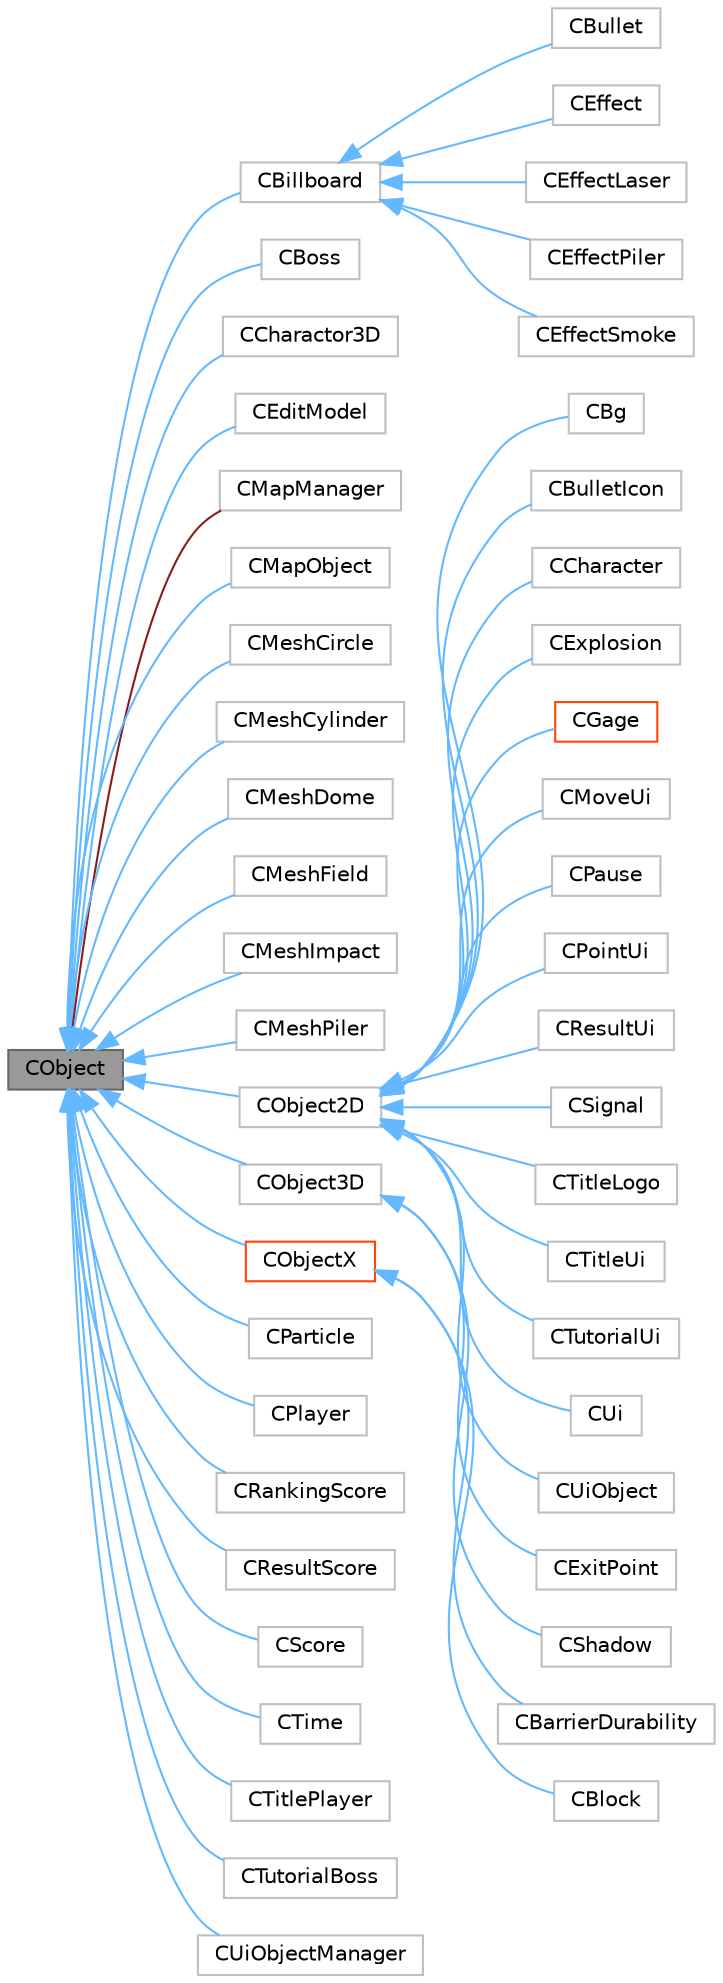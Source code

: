 digraph "CObject"
{
 // LATEX_PDF_SIZE
  bgcolor="transparent";
  edge [fontname=Helvetica,fontsize=10,labelfontname=Helvetica,labelfontsize=10];
  node [fontname=Helvetica,fontsize=10,shape=box,height=0.2,width=0.4];
  rankdir="LR";
  Node1 [id="Node000001",label="CObject",height=0.2,width=0.4,color="gray40", fillcolor="grey60", style="filled", fontcolor="black",tooltip=" "];
  Node1 -> Node2 [id="edge1_Node000001_Node000002",dir="back",color="steelblue1",style="solid",tooltip=" "];
  Node2 [id="Node000002",label="CBillboard",height=0.2,width=0.4,color="grey75", fillcolor="white", style="filled",URL="$class_c_billboard.html",tooltip=" "];
  Node2 -> Node3 [id="edge2_Node000002_Node000003",dir="back",color="steelblue1",style="solid",tooltip=" "];
  Node3 [id="Node000003",label="CBullet",height=0.2,width=0.4,color="grey75", fillcolor="white", style="filled",URL="$class_c_bullet.html",tooltip=" "];
  Node2 -> Node4 [id="edge3_Node000002_Node000004",dir="back",color="steelblue1",style="solid",tooltip=" "];
  Node4 [id="Node000004",label="CEffect",height=0.2,width=0.4,color="grey75", fillcolor="white", style="filled",URL="$class_c_effect.html",tooltip=" "];
  Node2 -> Node5 [id="edge4_Node000002_Node000005",dir="back",color="steelblue1",style="solid",tooltip=" "];
  Node5 [id="Node000005",label="CEffectLaser",height=0.2,width=0.4,color="grey75", fillcolor="white", style="filled",URL="$class_c_effect_laser.html",tooltip=" "];
  Node2 -> Node6 [id="edge5_Node000002_Node000006",dir="back",color="steelblue1",style="solid",tooltip=" "];
  Node6 [id="Node000006",label="CEffectPiler",height=0.2,width=0.4,color="grey75", fillcolor="white", style="filled",URL="$class_c_effect_piler.html",tooltip=" "];
  Node2 -> Node7 [id="edge6_Node000002_Node000007",dir="back",color="steelblue1",style="solid",tooltip=" "];
  Node7 [id="Node000007",label="CEffectSmoke",height=0.2,width=0.4,color="grey75", fillcolor="white", style="filled",URL="$class_c_effect_smoke.html",tooltip=" "];
  Node1 -> Node8 [id="edge7_Node000001_Node000008",dir="back",color="steelblue1",style="solid",tooltip=" "];
  Node8 [id="Node000008",label="CBoss",height=0.2,width=0.4,color="grey75", fillcolor="white", style="filled",URL="$class_c_boss.html",tooltip=" "];
  Node1 -> Node9 [id="edge8_Node000001_Node000009",dir="back",color="steelblue1",style="solid",tooltip=" "];
  Node9 [id="Node000009",label="CCharactor3D",height=0.2,width=0.4,color="grey75", fillcolor="white", style="filled",URL="$class_c_charactor3_d.html",tooltip=" "];
  Node1 -> Node10 [id="edge9_Node000001_Node000010",dir="back",color="steelblue1",style="solid",tooltip=" "];
  Node10 [id="Node000010",label="CEditModel",height=0.2,width=0.4,color="grey75", fillcolor="white", style="filled",URL="$class_c_edit_model.html",tooltip=" "];
  Node1 -> Node11 [id="edge10_Node000001_Node000011",dir="back",color="firebrick4",style="solid",tooltip=" "];
  Node11 [id="Node000011",label="CMapManager",height=0.2,width=0.4,color="grey75", fillcolor="white", style="filled",URL="$class_c_map_manager.html",tooltip=" "];
  Node1 -> Node12 [id="edge11_Node000001_Node000012",dir="back",color="steelblue1",style="solid",tooltip=" "];
  Node12 [id="Node000012",label="CMapObject",height=0.2,width=0.4,color="grey75", fillcolor="white", style="filled",URL="$class_c_map_object.html",tooltip=" "];
  Node1 -> Node13 [id="edge12_Node000001_Node000013",dir="back",color="steelblue1",style="solid",tooltip=" "];
  Node13 [id="Node000013",label="CMeshCircle",height=0.2,width=0.4,color="grey75", fillcolor="white", style="filled",URL="$class_c_mesh_circle.html",tooltip=" "];
  Node1 -> Node14 [id="edge13_Node000001_Node000014",dir="back",color="steelblue1",style="solid",tooltip=" "];
  Node14 [id="Node000014",label="CMeshCylinder",height=0.2,width=0.4,color="grey75", fillcolor="white", style="filled",URL="$class_c_mesh_cylinder.html",tooltip=" "];
  Node1 -> Node15 [id="edge14_Node000001_Node000015",dir="back",color="steelblue1",style="solid",tooltip=" "];
  Node15 [id="Node000015",label="CMeshDome",height=0.2,width=0.4,color="grey75", fillcolor="white", style="filled",URL="$class_c_mesh_dome.html",tooltip=" "];
  Node1 -> Node16 [id="edge15_Node000001_Node000016",dir="back",color="steelblue1",style="solid",tooltip=" "];
  Node16 [id="Node000016",label="CMeshField",height=0.2,width=0.4,color="grey75", fillcolor="white", style="filled",URL="$class_c_mesh_field.html",tooltip=" "];
  Node1 -> Node17 [id="edge16_Node000001_Node000017",dir="back",color="steelblue1",style="solid",tooltip=" "];
  Node17 [id="Node000017",label="CMeshImpact",height=0.2,width=0.4,color="grey75", fillcolor="white", style="filled",URL="$class_c_mesh_impact.html",tooltip=" "];
  Node1 -> Node18 [id="edge17_Node000001_Node000018",dir="back",color="steelblue1",style="solid",tooltip=" "];
  Node18 [id="Node000018",label="CMeshPiler",height=0.2,width=0.4,color="grey75", fillcolor="white", style="filled",URL="$class_c_mesh_piler.html",tooltip=" "];
  Node1 -> Node19 [id="edge18_Node000001_Node000019",dir="back",color="steelblue1",style="solid",tooltip=" "];
  Node19 [id="Node000019",label="CObject2D",height=0.2,width=0.4,color="grey75", fillcolor="white", style="filled",URL="$class_c_object2_d.html",tooltip=" "];
  Node19 -> Node20 [id="edge19_Node000019_Node000020",dir="back",color="steelblue1",style="solid",tooltip=" "];
  Node20 [id="Node000020",label="CBg",height=0.2,width=0.4,color="grey75", fillcolor="white", style="filled",URL="$class_c_bg.html",tooltip=" "];
  Node19 -> Node21 [id="edge20_Node000019_Node000021",dir="back",color="steelblue1",style="solid",tooltip=" "];
  Node21 [id="Node000021",label="CBulletIcon",height=0.2,width=0.4,color="grey75", fillcolor="white", style="filled",URL="$class_c_bullet_icon.html",tooltip=" "];
  Node19 -> Node22 [id="edge21_Node000019_Node000022",dir="back",color="steelblue1",style="solid",tooltip=" "];
  Node22 [id="Node000022",label="CCharacter",height=0.2,width=0.4,color="grey75", fillcolor="white", style="filled",URL="$class_c_character.html",tooltip=" "];
  Node19 -> Node23 [id="edge22_Node000019_Node000023",dir="back",color="steelblue1",style="solid",tooltip=" "];
  Node23 [id="Node000023",label="CExplosion",height=0.2,width=0.4,color="grey75", fillcolor="white", style="filled",URL="$class_c_explosion.html",tooltip=" "];
  Node19 -> Node24 [id="edge23_Node000019_Node000024",dir="back",color="steelblue1",style="solid",tooltip=" "];
  Node24 [id="Node000024",label="CGage",height=0.2,width=0.4,color="orangered", fillcolor="white", style="filled",URL="$class_c_gage.html",tooltip=" "];
  Node19 -> Node28 [id="edge24_Node000019_Node000028",dir="back",color="steelblue1",style="solid",tooltip=" "];
  Node28 [id="Node000028",label="CMoveUi",height=0.2,width=0.4,color="grey75", fillcolor="white", style="filled",URL="$class_c_move_ui.html",tooltip=" "];
  Node19 -> Node29 [id="edge25_Node000019_Node000029",dir="back",color="steelblue1",style="solid",tooltip=" "];
  Node29 [id="Node000029",label="CPause",height=0.2,width=0.4,color="grey75", fillcolor="white", style="filled",URL="$class_c_pause.html",tooltip=" "];
  Node19 -> Node30 [id="edge26_Node000019_Node000030",dir="back",color="steelblue1",style="solid",tooltip=" "];
  Node30 [id="Node000030",label="CPointUi",height=0.2,width=0.4,color="grey75", fillcolor="white", style="filled",URL="$class_c_point_ui.html",tooltip=" "];
  Node19 -> Node31 [id="edge27_Node000019_Node000031",dir="back",color="steelblue1",style="solid",tooltip=" "];
  Node31 [id="Node000031",label="CResultUi",height=0.2,width=0.4,color="grey75", fillcolor="white", style="filled",URL="$class_c_result_ui.html",tooltip=" "];
  Node19 -> Node32 [id="edge28_Node000019_Node000032",dir="back",color="steelblue1",style="solid",tooltip=" "];
  Node32 [id="Node000032",label="CSignal",height=0.2,width=0.4,color="grey75", fillcolor="white", style="filled",URL="$class_c_signal.html",tooltip=" "];
  Node19 -> Node33 [id="edge29_Node000019_Node000033",dir="back",color="steelblue1",style="solid",tooltip=" "];
  Node33 [id="Node000033",label="CTitleLogo",height=0.2,width=0.4,color="grey75", fillcolor="white", style="filled",URL="$class_c_title_logo.html",tooltip=" "];
  Node19 -> Node34 [id="edge30_Node000019_Node000034",dir="back",color="steelblue1",style="solid",tooltip=" "];
  Node34 [id="Node000034",label="CTitleUi",height=0.2,width=0.4,color="grey75", fillcolor="white", style="filled",URL="$class_c_title_ui.html",tooltip=" "];
  Node19 -> Node35 [id="edge31_Node000019_Node000035",dir="back",color="steelblue1",style="solid",tooltip=" "];
  Node35 [id="Node000035",label="CTutorialUi",height=0.2,width=0.4,color="grey75", fillcolor="white", style="filled",URL="$class_c_tutorial_ui.html",tooltip=" "];
  Node19 -> Node36 [id="edge32_Node000019_Node000036",dir="back",color="steelblue1",style="solid",tooltip=" "];
  Node36 [id="Node000036",label="CUi",height=0.2,width=0.4,color="grey75", fillcolor="white", style="filled",URL="$class_c_ui.html",tooltip=" "];
  Node19 -> Node37 [id="edge33_Node000019_Node000037",dir="back",color="steelblue1",style="solid",tooltip=" "];
  Node37 [id="Node000037",label="CUiObject",height=0.2,width=0.4,color="grey75", fillcolor="white", style="filled",URL="$class_c_ui_object.html",tooltip=" "];
  Node1 -> Node38 [id="edge34_Node000001_Node000038",dir="back",color="steelblue1",style="solid",tooltip=" "];
  Node38 [id="Node000038",label="CObject3D",height=0.2,width=0.4,color="grey75", fillcolor="white", style="filled",URL="$class_c_object3_d.html",tooltip=" "];
  Node38 -> Node39 [id="edge35_Node000038_Node000039",dir="back",color="steelblue1",style="solid",tooltip=" "];
  Node39 [id="Node000039",label="CExitPoint",height=0.2,width=0.4,color="grey75", fillcolor="white", style="filled",URL="$class_c_exit_point.html",tooltip=" "];
  Node38 -> Node40 [id="edge36_Node000038_Node000040",dir="back",color="steelblue1",style="solid",tooltip=" "];
  Node40 [id="Node000040",label="CShadow",height=0.2,width=0.4,color="grey75", fillcolor="white", style="filled",URL="$class_c_shadow.html",tooltip=" "];
  Node1 -> Node41 [id="edge37_Node000001_Node000041",dir="back",color="steelblue1",style="solid",tooltip=" "];
  Node41 [id="Node000041",label="CObjectX",height=0.2,width=0.4,color="orangered", fillcolor="white", style="filled",URL="$class_c_object_x.html",tooltip=" "];
  Node41 -> Node42 [id="edge38_Node000041_Node000042",dir="back",color="steelblue1",style="solid",tooltip=" "];
  Node42 [id="Node000042",label="CBarrierDurability",height=0.2,width=0.4,color="grey75", fillcolor="white", style="filled",URL="$class_c_barrier_durability.html",tooltip=" "];
  Node41 -> Node43 [id="edge39_Node000041_Node000043",dir="back",color="steelblue1",style="solid",tooltip=" "];
  Node43 [id="Node000043",label="CBlock",height=0.2,width=0.4,color="grey75", fillcolor="white", style="filled",URL="$class_c_block.html",tooltip=" "];
  Node1 -> Node50 [id="edge40_Node000001_Node000050",dir="back",color="steelblue1",style="solid",tooltip=" "];
  Node50 [id="Node000050",label="CParticle",height=0.2,width=0.4,color="grey75", fillcolor="white", style="filled",URL="$class_c_particle.html",tooltip=" "];
  Node1 -> Node51 [id="edge41_Node000001_Node000051",dir="back",color="steelblue1",style="solid",tooltip=" "];
  Node51 [id="Node000051",label="CPlayer",height=0.2,width=0.4,color="grey75", fillcolor="white", style="filled",URL="$class_c_player.html",tooltip=" "];
  Node1 -> Node52 [id="edge42_Node000001_Node000052",dir="back",color="steelblue1",style="solid",tooltip=" "];
  Node52 [id="Node000052",label="CRankingScore",height=0.2,width=0.4,color="grey75", fillcolor="white", style="filled",URL="$class_c_ranking_score.html",tooltip=" "];
  Node1 -> Node53 [id="edge43_Node000001_Node000053",dir="back",color="steelblue1",style="solid",tooltip=" "];
  Node53 [id="Node000053",label="CResultScore",height=0.2,width=0.4,color="grey75", fillcolor="white", style="filled",URL="$class_c_result_score.html",tooltip=" "];
  Node1 -> Node54 [id="edge44_Node000001_Node000054",dir="back",color="steelblue1",style="solid",tooltip=" "];
  Node54 [id="Node000054",label="CScore",height=0.2,width=0.4,color="grey75", fillcolor="white", style="filled",URL="$class_c_score.html",tooltip=" "];
  Node1 -> Node55 [id="edge45_Node000001_Node000055",dir="back",color="steelblue1",style="solid",tooltip=" "];
  Node55 [id="Node000055",label="CTime",height=0.2,width=0.4,color="grey75", fillcolor="white", style="filled",URL="$class_c_time.html",tooltip=" "];
  Node1 -> Node56 [id="edge46_Node000001_Node000056",dir="back",color="steelblue1",style="solid",tooltip=" "];
  Node56 [id="Node000056",label="CTitlePlayer",height=0.2,width=0.4,color="grey75", fillcolor="white", style="filled",URL="$class_c_title_player.html",tooltip=" "];
  Node1 -> Node57 [id="edge47_Node000001_Node000057",dir="back",color="steelblue1",style="solid",tooltip=" "];
  Node57 [id="Node000057",label="CTutorialBoss",height=0.2,width=0.4,color="grey75", fillcolor="white", style="filled",URL="$class_c_tutorial_boss.html",tooltip=" "];
  Node1 -> Node58 [id="edge48_Node000001_Node000058",dir="back",color="steelblue1",style="solid",tooltip=" "];
  Node58 [id="Node000058",label="CUiObjectManager",height=0.2,width=0.4,color="grey75", fillcolor="white", style="filled",URL="$class_c_ui_object_manager.html",tooltip=" "];
}
